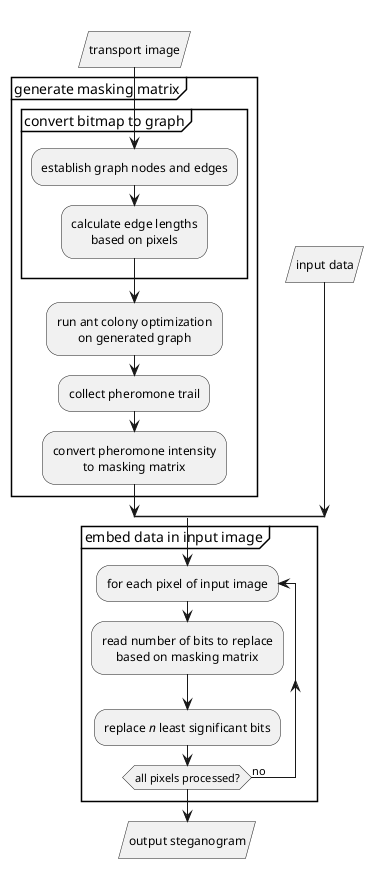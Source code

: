 @startuml
skinparam defaultTextAlignment center
split
    -[hidden]->
    :transport image/

    partition "generate masking matrix" {
        partition "convert bitmap to graph" {
            :establish graph nodes and edges;
            :calculate edge lengths
            based on pixels;
        }

        :run ant colony optimization
        on generated graph;

        :collect pheromone trail;

        :convert pheromone intensity
        to masking matrix;
    }
split again
    -[hidden]->
    :input data/
end split

partition "embed data in input image" {
  repeat :for each pixel of input image;
  :read number of bits to replace
  based on masking matrix;
  :replace //n// least significant bits;
  repeat while (all pixels processed?) is (no)
}

:output steganogram/
@enduml
